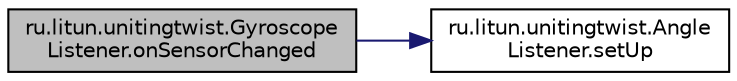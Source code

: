 digraph "ru.litun.unitingtwist.GyroscopeListener.onSensorChanged"
{
  edge [fontname="Helvetica",fontsize="10",labelfontname="Helvetica",labelfontsize="10"];
  node [fontname="Helvetica",fontsize="10",shape=record];
  rankdir="LR";
  Node4 [label="ru.litun.unitingtwist.Gyroscope\lListener.onSensorChanged",height=0.2,width=0.4,color="black", fillcolor="grey75", style="filled", fontcolor="black"];
  Node4 -> Node5 [color="midnightblue",fontsize="10",style="solid",fontname="Helvetica"];
  Node5 [label="ru.litun.unitingtwist.Angle\lListener.setUp",height=0.2,width=0.4,color="black", fillcolor="white", style="filled",URL="$interfaceru_1_1litun_1_1unitingtwist_1_1_angle_listener.html#a244b0956ea8c19f61e207192802ef094"];
}
